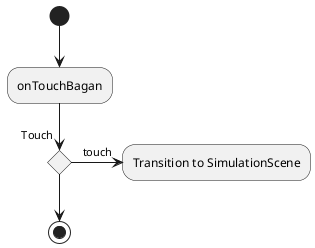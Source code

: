 @startuml

(*) --> "onTouchBagan"

if "Touch" then
	->[touch] "Transition to SimulationScene"
else
	--> (*)

@enduml